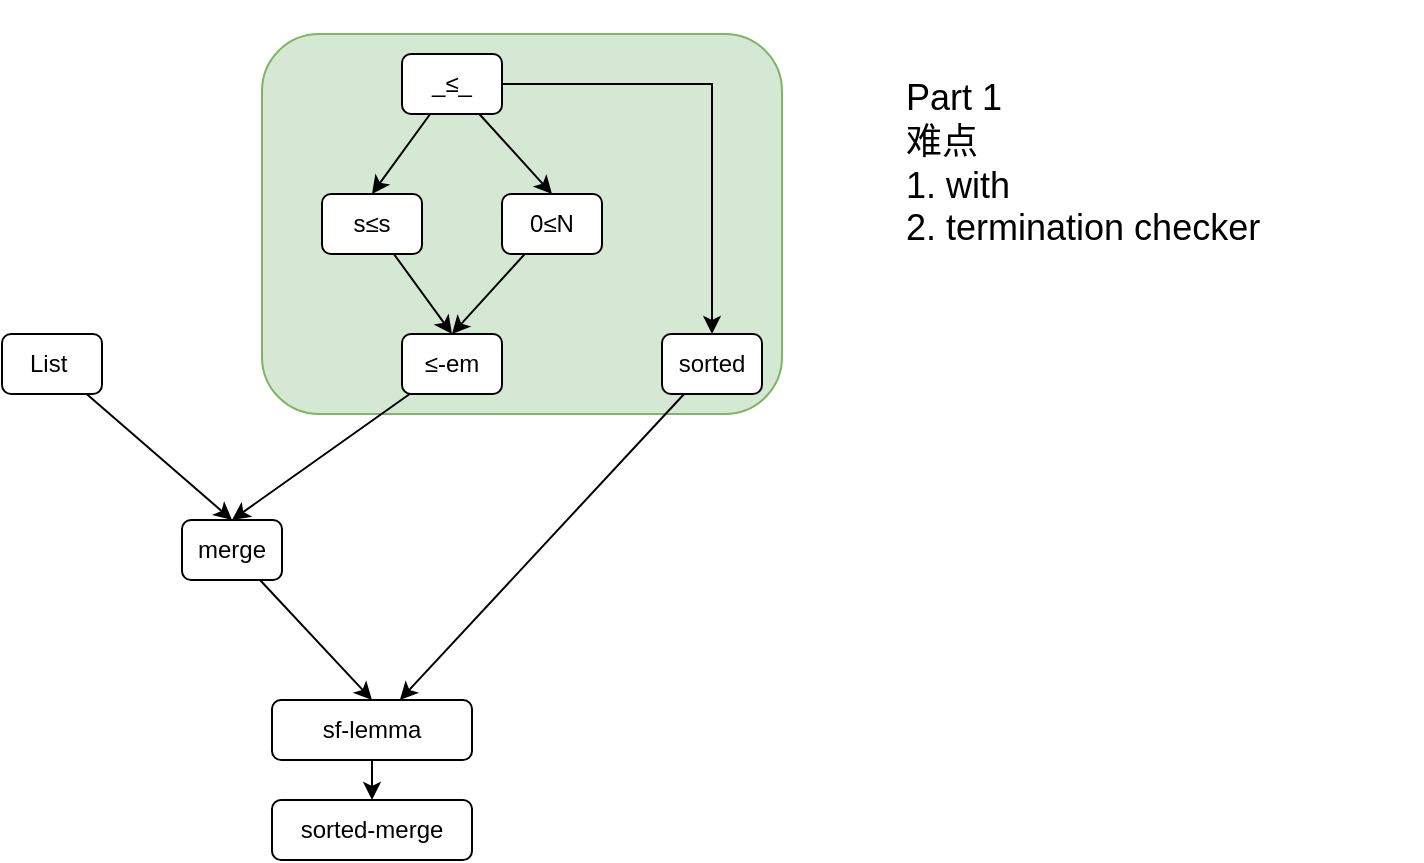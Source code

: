<mxfile version="18.0.1" type="device"><diagram id="iLPK3f4xEKlsPJRjRcCz" name="Page-1"><mxGraphModel dx="981" dy="586" grid="1" gridSize="10" guides="1" tooltips="1" connect="1" arrows="1" fold="1" page="1" pageScale="1" pageWidth="850" pageHeight="1100" math="0" shadow="0"><root><mxCell id="0"/><mxCell id="1" parent="0"/><mxCell id="7opxWTrzYNk_jkTSQNFb-17" value="" style="rounded=1;whiteSpace=wrap;html=1;fillColor=#d5e8d4;strokeColor=#82b366;" parent="1" vertex="1"><mxGeometry x="250" y="117" width="260" height="190" as="geometry"/></mxCell><mxCell id="7opxWTrzYNk_jkTSQNFb-15" style="edgeStyle=none;rounded=0;orthogonalLoop=1;jettySize=auto;html=1;entryX=0.5;entryY=0;entryDx=0;entryDy=0;" parent="1" source="7opxWTrzYNk_jkTSQNFb-1" target="7opxWTrzYNk_jkTSQNFb-14" edge="1"><mxGeometry relative="1" as="geometry"/></mxCell><mxCell id="7opxWTrzYNk_jkTSQNFb-1" value="List&amp;nbsp;" style="rounded=1;whiteSpace=wrap;html=1;" parent="1" vertex="1"><mxGeometry x="120" y="267" width="50" height="30" as="geometry"/></mxCell><mxCell id="7opxWTrzYNk_jkTSQNFb-8" style="rounded=0;orthogonalLoop=1;jettySize=auto;html=1;entryX=0.5;entryY=0;entryDx=0;entryDy=0;" parent="1" source="7opxWTrzYNk_jkTSQNFb-4" target="7opxWTrzYNk_jkTSQNFb-6" edge="1"><mxGeometry relative="1" as="geometry"/></mxCell><mxCell id="7opxWTrzYNk_jkTSQNFb-9" style="edgeStyle=none;rounded=0;orthogonalLoop=1;jettySize=auto;html=1;entryX=0.5;entryY=0;entryDx=0;entryDy=0;" parent="1" source="7opxWTrzYNk_jkTSQNFb-4" target="7opxWTrzYNk_jkTSQNFb-7" edge="1"><mxGeometry relative="1" as="geometry"/></mxCell><mxCell id="7opxWTrzYNk_jkTSQNFb-20" style="edgeStyle=orthogonalEdgeStyle;rounded=0;orthogonalLoop=1;jettySize=auto;html=1;" parent="1" source="7opxWTrzYNk_jkTSQNFb-4" target="7opxWTrzYNk_jkTSQNFb-18" edge="1"><mxGeometry relative="1" as="geometry"/></mxCell><mxCell id="7opxWTrzYNk_jkTSQNFb-4" value="_≤_" style="rounded=1;whiteSpace=wrap;html=1;" parent="1" vertex="1"><mxGeometry x="320" y="127" width="50" height="30" as="geometry"/></mxCell><mxCell id="7opxWTrzYNk_jkTSQNFb-12" style="edgeStyle=none;rounded=0;orthogonalLoop=1;jettySize=auto;html=1;entryX=0.5;entryY=0;entryDx=0;entryDy=0;" parent="1" source="7opxWTrzYNk_jkTSQNFb-6" target="7opxWTrzYNk_jkTSQNFb-11" edge="1"><mxGeometry relative="1" as="geometry"/></mxCell><mxCell id="7opxWTrzYNk_jkTSQNFb-6" value="s≤s" style="rounded=1;whiteSpace=wrap;html=1;" parent="1" vertex="1"><mxGeometry x="280" y="197" width="50" height="30" as="geometry"/></mxCell><mxCell id="7opxWTrzYNk_jkTSQNFb-13" style="edgeStyle=none;rounded=0;orthogonalLoop=1;jettySize=auto;html=1;entryX=0.5;entryY=0;entryDx=0;entryDy=0;" parent="1" source="7opxWTrzYNk_jkTSQNFb-7" target="7opxWTrzYNk_jkTSQNFb-11" edge="1"><mxGeometry relative="1" as="geometry"/></mxCell><mxCell id="7opxWTrzYNk_jkTSQNFb-7" value="0≤N" style="rounded=1;whiteSpace=wrap;html=1;" parent="1" vertex="1"><mxGeometry x="370" y="197" width="50" height="30" as="geometry"/></mxCell><mxCell id="7opxWTrzYNk_jkTSQNFb-19" style="edgeStyle=none;rounded=0;orthogonalLoop=1;jettySize=auto;html=1;entryX=0.5;entryY=0;entryDx=0;entryDy=0;" parent="1" source="7opxWTrzYNk_jkTSQNFb-11" target="7opxWTrzYNk_jkTSQNFb-14" edge="1"><mxGeometry relative="1" as="geometry"/></mxCell><mxCell id="7opxWTrzYNk_jkTSQNFb-11" value="≤-em" style="rounded=1;whiteSpace=wrap;html=1;" parent="1" vertex="1"><mxGeometry x="320" y="267" width="50" height="30" as="geometry"/></mxCell><mxCell id="7opxWTrzYNk_jkTSQNFb-22" style="rounded=0;orthogonalLoop=1;jettySize=auto;html=1;entryX=0.5;entryY=0;entryDx=0;entryDy=0;" parent="1" source="7opxWTrzYNk_jkTSQNFb-14" target="7opxWTrzYNk_jkTSQNFb-21" edge="1"><mxGeometry relative="1" as="geometry"/></mxCell><mxCell id="7opxWTrzYNk_jkTSQNFb-14" value="merge" style="rounded=1;whiteSpace=wrap;html=1;" parent="1" vertex="1"><mxGeometry x="210" y="360" width="50" height="30" as="geometry"/></mxCell><mxCell id="7opxWTrzYNk_jkTSQNFb-23" style="edgeStyle=none;rounded=0;orthogonalLoop=1;jettySize=auto;html=1;" parent="1" source="7opxWTrzYNk_jkTSQNFb-18" target="7opxWTrzYNk_jkTSQNFb-21" edge="1"><mxGeometry relative="1" as="geometry"/></mxCell><mxCell id="7opxWTrzYNk_jkTSQNFb-18" value="sorted" style="rounded=1;whiteSpace=wrap;html=1;" parent="1" vertex="1"><mxGeometry x="450" y="267" width="50" height="30" as="geometry"/></mxCell><mxCell id="7opxWTrzYNk_jkTSQNFb-27" style="edgeStyle=none;rounded=0;orthogonalLoop=1;jettySize=auto;html=1;entryX=0.5;entryY=0;entryDx=0;entryDy=0;" parent="1" source="7opxWTrzYNk_jkTSQNFb-21" target="7opxWTrzYNk_jkTSQNFb-26" edge="1"><mxGeometry relative="1" as="geometry"/></mxCell><mxCell id="7opxWTrzYNk_jkTSQNFb-21" value="sf-lemma" style="rounded=1;whiteSpace=wrap;html=1;" parent="1" vertex="1"><mxGeometry x="255" y="450" width="100" height="30" as="geometry"/></mxCell><mxCell id="7opxWTrzYNk_jkTSQNFb-25" value="Part 1&lt;br style=&quot;font-size: 18px;&quot;&gt;难点&lt;br style=&quot;font-size: 18px;&quot;&gt;1. with&lt;br style=&quot;font-size: 18px;&quot;&gt;2. termination checker" style="text;html=1;strokeColor=none;fillColor=none;align=left;verticalAlign=middle;whiteSpace=wrap;rounded=0;fontSize=18;" parent="1" vertex="1"><mxGeometry x="570" y="100" width="260" height="163" as="geometry"/></mxCell><mxCell id="7opxWTrzYNk_jkTSQNFb-26" value="sorted-merge" style="rounded=1;whiteSpace=wrap;html=1;" parent="1" vertex="1"><mxGeometry x="255" y="500" width="100" height="30" as="geometry"/></mxCell></root></mxGraphModel></diagram></mxfile>